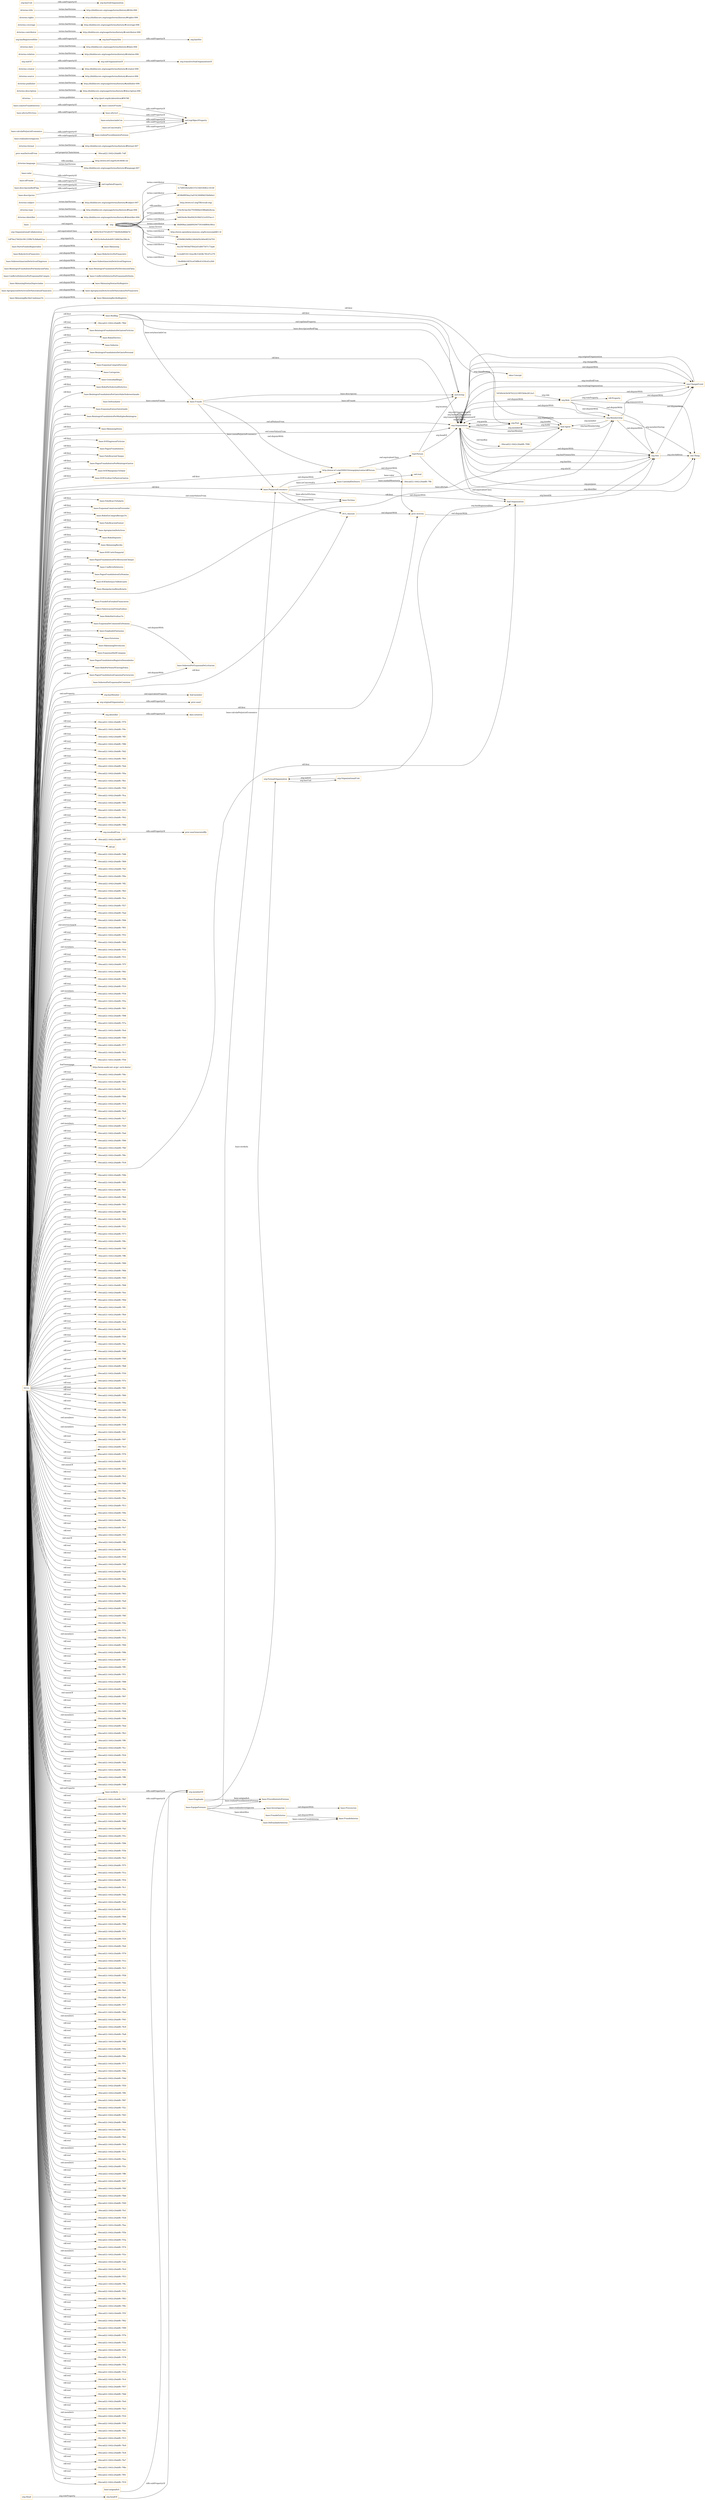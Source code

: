 digraph ar2dtool_diagram { 
rankdir=LR;
size="1501"
node [shape = rectangle, color="orange"]; "base:ReintegroFraudulentoDeGastosFicticios" "base:RoboEfectivo" "base:SobornoPorEsquemaDeLicitacion" "base:SkimmingReciboCondonaci?n" "base:Soborno" "base:ReintegroFraudulentoDeGastoPersonal" "base:Redflag" "base:CantidadDeDinero" "base:EsquemaCompraPersonal" "base:ApropiacionDeActivosDeNaturalezaNoFinanciera" "base:Corrupcion" "base:ApropiacionDeActivosDeNaturalezaFinanciera" "base:GratuidadIlegal" "base:SkimmingVentasSinRegistro" "base:RoboPorSolicitudDeActivo" "base:ReintegroFraudulentoPorGastoValorSobreestimado" "base:Victima" "base:EsquemaEmisorAutorizado" "base:ConflictoDeInteresPorEsquemaDeVenta" "base:ReintegroFraudulentoPorAnulacionFalsa" "base:SkimmingVentasDepreciadas" "base:ReintegroFraudulentoPorMultiplesReintegros" "base:ProcedimientoForense" "base:SkimmingVenta" "base:FraudeInterno" "base:Prevencion" "DUL:Amount" "base:FraudeExterno" "base:SOEIngresosFicticios" "http://www.w3.org/2000/10/swap/pim/contact#Person" "base:PagosFraudulentos" "org:OrganizationalUnit" "base:FalsificacionCheque" "base:DefraudadorInterno" "base:PagosFraudulentosPorReintegroGastos" "base:EquipoForensic" "base:SOEManipulaci?nValor" "base:Fraude" "base:SOEOcultaci?nPasivosGastos" "org:Organization" "base:Empleado" "base:SubestimacionDeActivosEIngresos" "base:SobreestimacionDeActivosEIngresos" "base:RoboActivoNoFinanciero" "base:Falsificaci?nSalario" "base:EsquemaConnivenciaProveedor" "base:SkimmingReciboRegistro" "base:RoboEnCompraRecepci?n" "base:ConflictoDeInteresPorEsquemaDeCompra" "base:HurtoFondosRegistrados" "base:FalsificacionEmisor" "base:ApropiacionDeActivos" "base:RoboDeposito" "base:SobornoPorEsquemaDeComision" "base:Defraudador" "base:SkimmingRecibo" "base:SOECorteTemporal" "base:PagosFraudulentosPorAlteracionCheque" "base:ConflictoDeInteres" "base:Skimming" "base:ReintegroFraudulentoPorDevolucionFalsa" "base:PagosFraudulentosEnNomina" "base:SOEInformaci?nRelevante" "base:RoboActivoFinanciero" "base:Investigacion" "base:ManipulacionBeneficiario" "base:FraudeEnEstadosFinancieros" "base:PerjuicioEconomico" "base:FalsicicacionFirmaEndoso" "base:RoboSinOcultaci?n" "base:EsquemaDeComisionEnNomina" "base:EmpleadoFantasma" "base:Extorsion" "base:SikimmingDevolucion" "base:EsquemaShellCompany" "base:PagosFraudulentosRegistroDesembolso" "base:RoboPorVentaYEntregaFalsa" "base:PagosFraudulentosEsquemaFacturacion" "org:Post" "1df76e27602b1f6125f9b7b3b8a602ae" "560925fc4703281f5774b082fe86bb7d" "54500cfe5b5876222239f35b9e2812a3" "org:Site" "org:FormalOrganization" "org:OrganizationalCollaboration" "24b32c6efeefa4ebf415d662be286c4c" "org:Role" "org:ChangeEvent" "org:Membership" ; /*classes style*/
	"base:" -> "org:" [ label = "owl:imports" ];
	"base:ApropiacionDeActivosDeNaturalezaFinanciera" -> "base:ApropiacionDeActivosDeNaturalezaNoFinanciera" [ label = "owl:disjointWith" ];
	"org:Role" -> "org:ChangeEvent" [ label = "owl:disjointWith" ];
	"org:Role" -> "org:Site" [ label = "owl:disjointWith" ];
	"org:Role" -> "org:Membership" [ label = "owl:disjointWith" ];
	"base:SobreestimacionDeActivosEIngresos" -> "base:SubestimacionDeActivosEIngresos" [ label = "owl:disjointWith" ];
	"base:SobornoPorEsquemaDeComision" -> "base:SobornoPorEsquemaDeLicitacion" [ label = "owl:disjointWith" ];
	"base:EsquemaDeComisionEnNomina" -> "base:SobornoPorEsquemaDeLicitacion" [ label = "owl:disjointWith" ];
	"dcterms:identifier" -> "http://dublincore.org/usage/terms/history/#identifier-006" [ label = "terms:hasVersion" ];
	"base:SkimmingReciboCondonaci?n" -> "base:SkimmingReciboRegistro" [ label = "owl:disjointWith" ];
	"dcterms:type" -> "http://dublincore.org/usage/terms/history/#type-006" [ label = "terms:hasVersion" ];
	"dcterms:subject" -> "http://dublincore.org/usage/terms/history/#subject-007" [ label = "terms:hasVersion" ];
	"base:valor" -> "owl:topDataProperty" [ label = "rdfs:subPropertyOf" ];
	"dcterms:language" -> "http://www.ietf.org/rfc/rfc4646.txt" [ label = "rdfs:seeAlso" ];
	"dcterms:language" -> "http://dublincore.org/usage/terms/history/#language-007" [ label = "terms:hasVersion" ];
	"org:headOf" -> "org:memberOf" [ label = "rdfs:subPropertyOf" ];
	"base:idFraude" -> "owl:topDataProperty" [ label = "rdfs:subPropertyOf" ];
	"prov:wasDerivedFrom" -> "-30ecad22:1642c20abf8:-7eff" [ label = "owl:propertyChainAxiom" ];
	"dcterms:format" -> "http://dublincore.org/usage/terms/history/#format-007" [ label = "terms:hasVersion" ];
	"base:PerjuicioEconomico" -> "foaf:Organization" [ label = "owl:disjointWith" ];
	"base:PerjuicioEconomico" -> "http://www.w3.org/2000/10/swap/pim/contact#Person" [ label = "owl:disjointWith" ];
	"base:PerjuicioEconomico" -> "DUL:Amount" [ label = "owl:disjointWith" ];
	"base:cometeFraudeInterno" -> "base:cometeFraude" [ label = "rdfs:subPropertyOf" ];
	"base:HurtoFondosRegistrados" -> "base:Skimming" [ label = "owl:disjointWith" ];
	"dcterms:" -> "http://purl.org/dc/aboutdcmi#DCMI" [ label = "terms:publisher" ];
	"dcterms:description" -> "http://dublincore.org/usage/terms/history/#description-006" [ label = "terms:hasVersion" ];
	"org:hasMember" -> "foaf:member" [ label = "owl:equivalentProperty" ];
	"dcterms:publisher" -> "http://dublincore.org/usage/terms/history/#publisher-006" [ label = "terms:hasVersion" ];
	"dcterms:source" -> "http://dublincore.org/usage/terms/history/#source-006" [ label = "terms:hasVersion" ];
	"dcterms:creator" -> "http://dublincore.org/usage/terms/history/#creator-006" [ label = "terms:hasVersion" ];
	"org:Membership" -> "org:ChangeEvent" [ label = "owl:disjointWith" ];
	"org:Membership" -> "org:Site" [ label = "owl:disjointWith" ];
	"org:Organization" -> "org:Role" [ label = "owl:disjointWith" ];
	"org:Organization" -> "org:ChangeEvent" [ label = "owl:disjointWith" ];
	"org:Organization" -> "foaf:Organization" [ label = "owl:equivalentClass" ];
	"org:Organization" -> "org:Membership" [ label = "owl:disjointWith" ];
	"org:Organization" -> "-30ecad22:1642c20abf8:-7f08" [ label = "owl:hasKey" ];
	"org:Organization" -> "org:Site" [ label = "owl:disjointWith" ];
	"base:RoboActivoFinanciero" -> "base:RoboActivoNoFinanciero" [ label = "owl:disjointWith" ];
	"org:originalOrganization" -> "prov:used" [ label = "rdfs:subPropertyOf" ];
	"base:descripcionRedFlag" -> "owl:topDataProperty" [ label = "rdfs:subPropertyOf" ];
	"base:SkimmingVentasDepreciadas" -> "base:SkimmingVentasSinRegistro" [ label = "owl:disjointWith" ];
	"base:afectaA" -> "owl:topObjectProperty" [ label = "rdfs:subPropertyOf" ];
	"base:FraudeExterno" -> "base:FraudeInterno" [ label = "owl:disjointWith" ];
	"base:cometeFraude" -> "owl:topObjectProperty" [ label = "rdfs:subPropertyOf" ];
	"org:Site" -> "org:ChangeEvent" [ label = "owl:disjointWith" ];
	"base:worksIn" -> "org:memberOf" [ label = "rdfs:subPropertyOf" ];
	"org:subOrganizationOf" -> "org:transitiveSubOrganizationOf" [ label = "rdfs:subPropertyOf" ];
	"NULL" -> "-30ecad22:1642c20abf8:-7f70" [ label = "rdf:rest" ];
	"NULL" -> "org:Organization" [ label = "owl:someValuesFrom" ];
	"NULL" -> "-30ecad22:1642c20abf8:-7f4c" [ label = "rdf:rest" ];
	"NULL" -> "-30ecad22:1642c20abf8:-7ff3" [ label = "rdf:rest" ];
	"NULL" -> "-30ecad22:1642c20abf8:-7f86" [ label = "rdf:rest" ];
	"NULL" -> "-30ecad22:1642c20abf8:-7fd2" [ label = "rdf:rest" ];
	"NULL" -> "-30ecad22:1642c20abf8:-7f65" [ label = "rdf:rest" ];
	"NULL" -> "base:PagosFraudulentos" [ label = "rdf:first" ];
	"NULL" -> "-30ecad22:1642c20abf8:-7feb" [ label = "rdf:rest" ];
	"NULL" -> "-30ecad22:1642c20abf8:-7f0a" [ label = "rdf:rest" ];
	"NULL" -> "-30ecad22:1642c20abf8:-7fb1" [ label = "rdf:rest" ];
	"NULL" -> "-30ecad22:1642c20abf8:-7f44" [ label = "rdf:rest" ];
	"NULL" -> "base:SOEManipulaci?nValor" [ label = "rdf:first" ];
	"NULL" -> "-30ecad22:1642c20abf8:-7fca" [ label = "rdf:rest" ];
	"NULL" -> "-30ecad22:1642c20abf8:-7f95" [ label = "rdf:rest" ];
	"NULL" -> "-30ecad22:1642c20abf8:-7f23" [ label = "rdf:rest" ];
	"NULL" -> "-30ecad22:1642c20abf8:-7f02" [ label = "rdf:rest" ];
	"NULL" -> "-30ecad22:1642c20abf8:-7f8d" [ label = "rdf:rest" ];
	"NULL" -> "prov:Activity" [ label = "rdf:first" ];
	"NULL" -> "-30ecad22:1642c20abf8:-7ff7" [ label = "rdf:rest" ];
	"NULL" -> "rdf:nil" [ label = "rdf:rest" ];
	"NULL" -> "-30ecad22:1642c20abf8:-7fd6" [ label = "rdf:rest" ];
	"NULL" -> "-30ecad22:1642c20abf8:-7f69" [ label = "rdf:rest" ];
	"NULL" -> "-30ecad22:1642c20abf8:-7fef" [ label = "rdf:rest" ];
	"NULL" -> "-30ecad22:1642c20abf8:-7f0e" [ label = "rdf:rest" ];
	"NULL" -> "-30ecad22:1642c20abf8:-7ff2" [ label = "rdf:rest" ];
	"NULL" -> "-30ecad22:1642c20abf8:-7fb5" [ label = "rdf:rest" ];
	"NULL" -> "org:Post" [ label = "rdf:first" ];
	"NULL" -> "-30ecad22:1642c20abf8:-7fce" [ label = "rdf:rest" ];
	"NULL" -> "-30ecad22:1642c20abf8:-7f27" [ label = "rdf:rest" ];
	"NULL" -> "-30ecad22:1642c20abf8:-7fad" [ label = "rdf:rest" ];
	"NULL" -> "base:PagosFraudulentosPorReintegroGastos" [ label = "rdf:first" ];
	"NULL" -> "-30ecad22:1642c20abf8:-7f06" [ label = "rdf:rest" ];
	"NULL" -> "-30ecad22:1642c20abf8:-7f01" [ label = "owl:intersectionOf" ];
	"NULL" -> "base:SikimmingDevolucion" [ label = "rdf:first" ];
	"NULL" -> "-30ecad22:1642c20abf8:-7f52" [ label = "rdf:rest" ];
	"NULL" -> "-30ecad22:1642c20abf8:-7fb9" [ label = "rdf:rest" ];
	"NULL" -> "base:PerjuicioEconomico" [ label = "rdf:first" ];
	"NULL" -> "-30ecad22:1642c20abf8:-7f1b" [ label = "owl:members" ];
	"NULL" -> "-30ecad22:1642c20abf8:-7f31" [ label = "rdf:rest" ];
	"NULL" -> "-30ecad22:1642c20abf8:-7f7f" [ label = "rdf:rest" ];
	"NULL" -> "-30ecad22:1642c20abf8:-7f82" [ label = "rdf:rest" ];
	"NULL" -> "-30ecad22:1642c20abf8:-7f9b" [ label = "rdf:rest" ];
	"NULL" -> "-30ecad22:1642c20abf8:-7f10" [ label = "rdf:rest" ];
	"NULL" -> "-30ecad22:1642c20abf8:-7f34" [ label = "owl:members" ];
	"NULL" -> "-30ecad22:1642c20abf8:-7f5e" [ label = "rdf:rest" ];
	"NULL" -> "-30ecad22:1642c20abf8:-7f61" [ label = "rdf:rest" ];
	"NULL" -> "-30ecad22:1642c20abf8:-7f98" [ label = "rdf:rest" ];
	"NULL" -> "-30ecad22:1642c20abf8:-7f7a" [ label = "rdf:rest" ];
	"NULL" -> "-30ecad22:1642c20abf8:-7fe4" [ label = "rdf:rest" ];
	"NULL" -> "-30ecad22:1642c20abf8:-7f40" [ label = "rdf:rest" ];
	"NULL" -> "-30ecad22:1642c20abf8:-7f77" [ label = "rdf:rest" ];
	"NULL" -> "-30ecad22:1642c20abf8:-7fc3" [ label = "rdf:rest" ];
	"NULL" -> "-30ecad22:1642c20abf8:-7f56" [ label = "rdf:rest" ];
	"NULL" -> "http://www.asahi-net.or.jp/~ax2s-kmtn/" [ label = "foaf:homepage" ];
	"NULL" -> "-30ecad22:1642c20abf8:-7fdc" [ label = "rdf:rest" ];
	"NULL" -> "-30ecad22:1642c20abf8:-7f03" [ label = "owl:unionOf" ];
	"NULL" -> "-30ecad22:1642c20abf8:-7fa2" [ label = "rdf:rest" ];
	"NULL" -> "-30ecad22:1642c20abf8:-7fbb" [ label = "rdf:rest" ];
	"NULL" -> "-30ecad22:1642c20abf8:-7f14" [ label = "rdf:rest" ];
	"NULL" -> "-30ecad22:1642c20abf8:-7fe8" [ label = "rdf:rest" ];
	"NULL" -> "base:SkimmingVenta" [ label = "rdf:first" ];
	"NULL" -> "-30ecad22:1642c20abf8:-7fc7" [ label = "rdf:rest" ];
	"NULL" -> "-30ecad22:1642c20abf8:-7f20" [ label = "owl:members" ];
	"NULL" -> "-30ecad22:1642c20abf8:-7fa6" [ label = "rdf:rest" ];
	"NULL" -> "-30ecad22:1642c20abf8:-7f90" [ label = "rdf:rest" ];
	"NULL" -> "-30ecad22:1642c20abf8:-7fbf" [ label = "rdf:rest" ];
	"NULL" -> "-30ecad22:1642c20abf8:-7f6c" [ label = "rdf:rest" ];
	"NULL" -> "base:ReintegroFraudulentoDeGastosFicticios" [ label = "rdf:first" ];
	"NULL" -> "-30ecad22:1642c20abf8:-7f18" [ label = "rdf:rest" ];
	"NULL" -> "base:Falsificaci?nSalario" [ label = "rdf:first" ];
	"NULL" -> "org:identifier" [ label = "rdf:first" ];
	"NULL" -> "-30ecad22:1642c20abf8:-7f4b" [ label = "rdf:rest" ];
	"NULL" -> "base:FalsificacionEmisor" [ label = "rdf:first" ];
	"NULL" -> "-30ecad22:1642c20abf8:-7f85" [ label = "rdf:rest" ];
	"NULL" -> "-30ecad22:1642c20abf8:-7fd1" [ label = "rdf:rest" ];
	"NULL" -> "-30ecad22:1642c20abf8:-7f64" [ label = "rdf:rest" ];
	"NULL" -> "-30ecad22:1642c20abf8:-7f43" [ label = "rdf:rest" ];
	"NULL" -> "-30ecad22:1642c20abf8:-7fb0" [ label = "rdf:rest" ];
	"NULL" -> "org:Membership" [ label = "rdf:first" ];
	"NULL" -> "-30ecad22:1642c20abf8:-7f94" [ label = "rdf:rest" ];
	"NULL" -> "org:Organization" [ label = "owl:allValuesFrom" ];
	"NULL" -> "-30ecad22:1642c20abf8:-7f22" [ label = "rdf:rest" ];
	"NULL" -> "base:EsquemaDeComisionEnNomina" [ label = "rdf:first" ];
	"NULL" -> "-30ecad22:1642c20abf8:-7f73" [ label = "rdf:rest" ];
	"NULL" -> "-30ecad22:1642c20abf8:-7f8c" [ label = "rdf:rest" ];
	"NULL" -> "-30ecad22:1642c20abf8:-7f4f" [ label = "rdf:rest" ];
	"NULL" -> "-30ecad22:1642c20abf8:-7ff6" [ label = "rdf:rest" ];
	"NULL" -> "-30ecad22:1642c20abf8:-7f89" [ label = "rdf:rest" ];
	"NULL" -> "-30ecad22:1642c20abf8:-7f6b" [ label = "rdf:rest" ];
	"NULL" -> "-30ecad22:1642c20abf8:-7fd5" [ label = "rdf:rest" ];
	"NULL" -> "-30ecad22:1642c20abf8:-7f68" [ label = "rdf:rest" ];
	"NULL" -> "-30ecad22:1642c20abf8:-7fee" [ label = "rdf:rest" ];
	"NULL" -> "-30ecad22:1642c20abf8:-7f0d" [ label = "rdf:rest" ];
	"NULL" -> "-30ecad22:1642c20abf8:-7ff1" [ label = "rdf:rest" ];
	"NULL" -> "-30ecad22:1642c20abf8:-7fb4" [ label = "rdf:rest" ];
	"NULL" -> "-30ecad22:1642c20abf8:-7fcd" [ label = "rdf:rest" ];
	"NULL" -> "base:SOEOcultaci?nPasivosGastos" [ label = "rdf:first" ];
	"NULL" -> "-30ecad22:1642c20abf8:-7fd0" [ label = "rdf:rest" ];
	"NULL" -> "-30ecad22:1642c20abf8:-7f26" [ label = "rdf:rest" ];
	"NULL" -> "base:SOEIngresosFicticios" [ label = "rdf:first" ];
	"NULL" -> "-30ecad22:1642c20abf8:-7fac" [ label = "rdf:rest" ];
	"NULL" -> "foaf:Organization" [ label = "rdf:first" ];
	"NULL" -> "-30ecad22:1642c20abf8:-7fd9" [ label = "rdf:rest" ];
	"NULL" -> "base:RoboPorSolicitudDeActivo" [ label = "rdf:first" ];
	"NULL" -> "-30ecad22:1642c20abf8:-7f9f" [ label = "rdf:rest" ];
	"NULL" -> "-30ecad22:1642c20abf8:-7fb8" [ label = "rdf:rest" ];
	"NULL" -> "base:EsquemaCompraPersonal" [ label = "rdf:first" ];
	"NULL" -> "base:SOECorteTemporal" [ label = "rdf:first" ];
	"NULL" -> "-30ecad22:1642c20abf8:-7f30" [ label = "rdf:rest" ];
	"NULL" -> "-30ecad22:1642c20abf8:-7f7e" [ label = "rdf:rest" ];
	"NULL" -> "-30ecad22:1642c20abf8:-7f81" [ label = "rdf:rest" ];
	"NULL" -> "-30ecad22:1642c20abf8:-7f60" [ label = "rdf:rest" ];
	"NULL" -> "-30ecad22:1642c20abf8:-7f9a" [ label = "rdf:rest" ];
	"NULL" -> "-30ecad22:1642c20abf8:-7f09" [ label = "rdf:rest" ];
	"NULL" -> "-30ecad22:1642c20abf8:-7f5d" [ label = "rdf:rest" ];
	"NULL" -> "-30ecad22:1642c20abf8:-7f38" [ label = "owl:members" ];
	"NULL" -> "-30ecad22:1642c20abf8:-7f41" [ label = "owl:members" ];
	"NULL" -> "-30ecad22:1642c20abf8:-7f97" [ label = "rdf:rest" ];
	"NULL" -> "base:ApropiacionDeActivos" [ label = "rdf:first" ];
	"NULL" -> "-30ecad22:1642c20abf8:-7fe3" [ label = "rdf:rest" ];
	"NULL" -> "-30ecad22:1642c20abf8:-7f76" [ label = "rdf:rest" ];
	"NULL" -> "-30ecad22:1642c20abf8:-7f55" [ label = "rdf:rest" ];
	"NULL" -> "base:RoboPorVentaYEntregaFalsa" [ label = "rdf:first" ];
	"NULL" -> "-30ecad22:1642c20abf8:-7f05" [ label = "owl:unionOf" ];
	"NULL" -> "-30ecad22:1642c20abf8:-7fc2" [ label = "rdf:rest" ];
	"NULL" -> "base:FalsificacionCheque" [ label = "rdf:first" ];
	"NULL" -> "-30ecad22:1642c20abf8:-7fdb" [ label = "rdf:rest" ];
	"NULL" -> "-30ecad22:1642c20abf8:-7fa1" [ label = "rdf:rest" ];
	"NULL" -> "-30ecad22:1642c20abf8:-7fba" [ label = "rdf:rest" ];
	"NULL" -> "-30ecad22:1642c20abf8:-7f13" [ label = "rdf:rest" ];
	"NULL" -> "-30ecad22:1642c20abf8:-7f9e" [ label = "rdf:rest" ];
	"NULL" -> "-30ecad22:1642c20abf8:-7fea" [ label = "rdf:rest" ];
	"NULL" -> "base:EsquemaShellCompany" [ label = "rdf:first" ];
	"NULL" -> "-30ecad22:1642c20abf8:-7fe7" [ label = "rdf:rest" ];
	"NULL" -> "-30ecad22:1642c20abf8:-7f1f" [ label = "rdf:rest" ];
	"NULL" -> "-30ecad22:1642c20abf8:-7ffb" [ label = "owl:oneOf" ];
	"NULL" -> "-30ecad22:1642c20abf8:-7fc6" [ label = "rdf:rest" ];
	"NULL" -> "-30ecad22:1642c20abf8:-7f59" [ label = "rdf:rest" ];
	"NULL" -> "-30ecad22:1642c20abf8:-7fdf" [ label = "rdf:rest" ];
	"NULL" -> "-30ecad22:1642c20abf8:-7fa5" [ label = "rdf:rest" ];
	"NULL" -> "base:RoboSinOcultaci?n" [ label = "rdf:first" ];
	"NULL" -> "-30ecad22:1642c20abf8:-7fbe" [ label = "rdf:rest" ];
	"NULL" -> "base:EsquemaEmisorAutorizado" [ label = "rdf:first" ];
	"NULL" -> "base:ManipulacionBeneficiario" [ label = "rdf:first" ];
	"NULL" -> "base:SOEInformaci?nRelevante" [ label = "rdf:first" ];
	"NULL" -> "-30ecad22:1642c20abf8:-7f4a" [ label = "rdf:rest" ];
	"NULL" -> "-30ecad22:1642c20abf8:-7f63" [ label = "rdf:rest" ];
	"NULL" -> "-30ecad22:1642c20abf8:-7fa9" [ label = "rdf:rest" ];
	"NULL" -> "base:ReintegroFraudulentoPorMultiplesReintegros" [ label = "rdf:first" ];
	"NULL" -> "-30ecad22:1642c20abf8:-7f93" [ label = "rdf:rest" ];
	"NULL" -> "-30ecad22:1642c20abf8:-7f6f" [ label = "rdf:rest" ];
	"NULL" -> "-30ecad22:1642c20abf8:-7f4e" [ label = "rdf:rest" ];
	"NULL" -> "-30ecad22:1642c20abf8:-7f72" [ label = "rdf:rest" ];
	"NULL" -> "-30ecad22:1642c20abf8:-7f2a" [ label = "owl:members" ];
	"NULL" -> "-30ecad22:1642c20abf8:-7f00" [ label = "rdf:rest" ];
	"NULL" -> "-30ecad22:1642c20abf8:-7f8b" [ label = "rdf:rest" ];
	"NULL" -> "-30ecad22:1642c20abf8:-7f67" [ label = "rdf:rest" ];
	"NULL" -> "-30ecad22:1642c20abf8:-7ff5" [ label = "rdf:rest" ];
	"NULL" -> "-30ecad22:1642c20abf8:-7f51" [ label = "rdf:rest" ];
	"NULL" -> "-30ecad22:1642c20abf8:-7f88" [ label = "rdf:rest" ];
	"NULL" -> "-30ecad22:1642c20abf8:-7f6a" [ label = "rdf:rest" ];
	"NULL" -> "-30ecad22:1642c20abf8:-7f07" [ label = "owl:unionOf" ];
	"NULL" -> "-30ecad22:1642c20abf8:-7f2d" [ label = "rdf:rest" ];
	"NULL" -> "base:PagosFraudulentosEsquemaFacturacion" [ label = "rdf:first" ];
	"NULL" -> "-30ecad22:1642c20abf8:-7fd4" [ label = "rdf:rest" ];
	"NULL" -> "-30ecad22:1642c20abf8:-7f0b" [ label = "owl:members" ];
	"NULL" -> "-30ecad22:1642c20abf8:-7fed" [ label = "rdf:rest" ];
	"NULL" -> "-30ecad22:1642c20abf8:-7fb3" [ label = "rdf:rest" ];
	"NULL" -> "-30ecad22:1642c20abf8:-7ff0" [ label = "rdf:rest" ];
	"NULL" -> "base:ReintegroFraudulentoDeGastoPersonal" [ label = "rdf:first" ];
	"NULL" -> "-30ecad22:1642c20abf8:-7fcc" [ label = "rdf:rest" ];
	"NULL" -> "-30ecad22:1642c20abf8:-7f24" [ label = "owl:members" ];
	"NULL" -> "-30ecad22:1642c20abf8:-7fab" [ label = "rdf:rest" ];
	"NULL" -> "-30ecad22:1642c20abf8:-7f04" [ label = "rdf:rest" ];
	"NULL" -> "-30ecad22:1642c20abf8:-7ff9" [ label = "rdf:rest" ];
	"NULL" -> "base:ReintegroFraudulentoPorGastoValorSobreestimado" [ label = "rdf:first" ];
	"NULL" -> "base:Soborno" [ label = "rdf:first" ];
	"NULL" -> "-30ecad22:1642c20abf8:-7fd8" [ label = "rdf:rest" ];
	"NULL" -> "org:resultedFrom" [ label = "rdf:first" ];
	"NULL" -> "-30ecad22:1642c20abf8:-7fb7" [ label = "rdf:rest" ];
	"NULL" -> "-30ecad22:1642c20abf8:-7f7d" [ label = "rdf:rest" ];
	"NULL" -> "-30ecad22:1642c20abf8:-7f29" [ label = "rdf:rest" ];
	"NULL" -> "-30ecad22:1642c20abf8:-7f80" [ label = "rdf:rest" ];
	"NULL" -> "-30ecad22:1642c20abf8:-7faf" [ label = "rdf:rest" ];
	"NULL" -> "-30ecad22:1642c20abf8:-7f5c" [ label = "rdf:rest" ];
	"NULL" -> "-30ecad22:1642c20abf8:-7f96" [ label = "rdf:rest" ];
	"NULL" -> "-30ecad22:1642c20abf8:-7f3b" [ label = "rdf:rest" ];
	"NULL" -> "-30ecad22:1642c20abf8:-7fe2" [ label = "rdf:rest" ];
	"NULL" -> "-30ecad22:1642c20abf8:-7f75" [ label = "rdf:rest" ];
	"NULL" -> "foaf:Agent" [ label = "rdf:first" ];
	"NULL" -> "-30ecad22:1642c20abf8:-7f1a" [ label = "rdf:rest" ];
	"NULL" -> "base:PagosFraudulentosPorAlteracionCheque" [ label = "rdf:first" ];
	"NULL" -> "-30ecad22:1642c20abf8:-7f54" [ label = "rdf:rest" ];
	"NULL" -> "-30ecad22:1642c20abf8:-7fc1" [ label = "rdf:rest" ];
	"NULL" -> "base:SkimmingRecibo" [ label = "rdf:first" ];
	"NULL" -> "-30ecad22:1642c20abf8:-7fda" [ label = "rdf:rest" ];
	"NULL" -> "DUL:Amount" [ label = "rdf:first" ];
	"NULL" -> "base:PagosFraudulentosEnNomina" [ label = "rdf:first" ];
	"NULL" -> "-30ecad22:1642c20abf8:-7fa0" [ label = "rdf:rest" ];
	"NULL" -> "-30ecad22:1642c20abf8:-7f33" [ label = "rdf:rest" ];
	"NULL" -> "-30ecad22:1642c20abf8:-7f84" [ label = "rdf:rest" ];
	"NULL" -> "org:hasMember" [ label = "owl:onProperty" ];
	"NULL" -> "-30ecad22:1642c20abf8:-7f9d" [ label = "rdf:rest" ];
	"NULL" -> "base:EsquemaConnivenciaProveedor" [ label = "rdf:first" ];
	"NULL" -> "base:EmpleadoFantasma" [ label = "rdf:first" ];
	"NULL" -> "-30ecad22:1642c20abf8:-7f7c" [ label = "rdf:rest" ];
	"NULL" -> "-30ecad22:1642c20abf8:-7f3f" [ label = "rdf:rest" ];
	"NULL" -> "-30ecad22:1642c20abf8:-7fe6" [ label = "rdf:rest" ];
	"NULL" -> "-30ecad22:1642c20abf8:-7f79" [ label = "rdf:rest" ];
	"NULL" -> "-30ecad22:1642c20abf8:-7f1e" [ label = "rdf:rest" ];
	"NULL" -> "-30ecad22:1642c20abf8:-7fc5" [ label = "rdf:rest" ];
	"NULL" -> "-30ecad22:1642c20abf8:-7f58" [ label = "rdf:rest" ];
	"NULL" -> "-30ecad22:1642c20abf8:-7fde" [ label = "rdf:rest" ];
	"NULL" -> "-30ecad22:1642c20abf8:-7fe1" [ label = "rdf:rest" ];
	"NULL" -> "-30ecad22:1642c20abf8:-7fa4" [ label = "rdf:rest" ];
	"NULL" -> "-30ecad22:1642c20abf8:-7f37" [ label = "rdf:rest" ];
	"NULL" -> "-30ecad22:1642c20abf8:-7fbd" [ label = "rdf:rest" ];
	"NULL" -> "-30ecad22:1642c20abf8:-7f45" [ label = "owl:members" ];
	"NULL" -> "-30ecad22:1642c20abf8:-7fc9" [ label = "rdf:rest" ];
	"NULL" -> "base:worksIn" [ label = "owl:onProperty" ];
	"NULL" -> "base:RoboEfectivo" [ label = "rdf:first" ];
	"NULL" -> "-30ecad22:1642c20abf8:-7fa8" [ label = "rdf:rest" ];
	"NULL" -> "-30ecad22:1642c20abf8:-7f8f" [ label = "rdf:rest" ];
	"NULL" -> "-30ecad22:1642c20abf8:-7f92" [ label = "rdf:rest" ];
	"NULL" -> "-30ecad22:1642c20abf8:-7f6e" [ label = "rdf:rest" ];
	"NULL" -> "-30ecad22:1642c20abf8:-7f71" [ label = "rdf:rest" ];
	"NULL" -> "base:RoboDeposito" [ label = "rdf:first" ];
	"NULL" -> "-30ecad22:1642c20abf8:-7f8a" [ label = "rdf:rest" ];
	"NULL" -> "-30ecad22:1642c20abf8:-7f4d" [ label = "rdf:rest" ];
	"NULL" -> "-30ecad22:1642c20abf8:-7f50" [ label = "rdf:rest" ];
	"NULL" -> "-30ecad22:1642c20abf8:-7ff4" [ label = "rdf:rest" ];
	"NULL" -> "-30ecad22:1642c20abf8:-7f87" [ label = "rdf:rest" ];
	"NULL" -> "-30ecad22:1642c20abf8:-7f2c" [ label = "rdf:rest" ];
	"NULL" -> "-30ecad22:1642c20abf8:-7fd3" [ label = "rdf:rest" ];
	"NULL" -> "-30ecad22:1642c20abf8:-7f66" [ label = "rdf:rest" ];
	"NULL" -> "-30ecad22:1642c20abf8:-7fec" [ label = "rdf:rest" ];
	"NULL" -> "base:FalsicicacionFirmaEndoso" [ label = "rdf:first" ];
	"NULL" -> "-30ecad22:1642c20abf8:-7fb2" [ label = "rdf:rest" ];
	"NULL" -> "-30ecad22:1642c20abf8:-7fcb" [ label = "rdf:rest" ];
	"NULL" -> "-30ecad22:1642c20abf8:-7f11" [ label = "owl:members" ];
	"NULL" -> "-30ecad22:1642c20abf8:-7faa" [ label = "rdf:rest" ];
	"NULL" -> "-30ecad22:1642c20abf8:-7f3c" [ label = "owl:members" ];
	"NULL" -> "-30ecad22:1642c20abf8:-7ff8" [ label = "rdf:rest" ];
	"NULL" -> "base:Corrupcion" [ label = "rdf:first" ];
	"NULL" -> "http://www.w3.org/2000/10/swap/pim/contact#Person" [ label = "rdf:first" ];
	"NULL" -> "-30ecad22:1642c20abf8:-7fd7" [ label = "rdf:rest" ];
	"NULL" -> "base:Redflag" [ label = "rdf:first" ];
	"NULL" -> "-30ecad22:1642c20abf8:-7f0f" [ label = "rdf:rest" ];
	"NULL" -> "-30ecad22:1642c20abf8:-7fb6" [ label = "rdf:rest" ];
	"NULL" -> "-30ecad22:1642c20abf8:-7f49" [ label = "rdf:rest" ];
	"NULL" -> "-30ecad22:1642c20abf8:-7fcf" [ label = "rdf:rest" ];
	"NULL" -> "-30ecad22:1642c20abf8:-7f28" [ label = "rdf:rest" ];
	"NULL" -> "-30ecad22:1642c20abf8:-7fae" [ label = "rdf:rest" ];
	"NULL" -> "-30ecad22:1642c20abf8:-7f5b" [ label = "rdf:rest" ];
	"NULL" -> "-30ecad22:1642c20abf8:-7f3a" [ label = "rdf:rest" ];
	"NULL" -> "org:originalOrganization" [ label = "rdf:first" ];
	"NULL" -> "-30ecad22:1642c20abf8:-7f74" [ label = "rdf:rest" ];
	"NULL" -> "-30ecad22:1642c20abf8:-7f2e" [ label = "owl:members" ];
	"NULL" -> "-30ecad22:1642c20abf8:-7efe" [ label = "rdf:rest" ];
	"NULL" -> "-30ecad22:1642c20abf8:-7fc0" [ label = "rdf:rest" ];
	"NULL" -> "-30ecad22:1642c20abf8:-7f53" [ label = "rdf:rest" ];
	"NULL" -> "-30ecad22:1642c20abf8:-7ffa" [ label = "rdf:rest" ];
	"NULL" -> "-30ecad22:1642c20abf8:-7f32" [ label = "rdf:rest" ];
	"NULL" -> "base:Extorsion" [ label = "rdf:first" ];
	"NULL" -> "-30ecad22:1642c20abf8:-7f83" [ label = "rdf:rest" ];
	"NULL" -> "-30ecad22:1642c20abf8:-7f9c" [ label = "rdf:rest" ];
	"NULL" -> "-30ecad22:1642c20abf8:-7f5f" [ label = "rdf:rest" ];
	"NULL" -> "-30ecad22:1642c20abf8:-7f62" [ label = "rdf:rest" ];
	"NULL" -> "-30ecad22:1642c20abf8:-7f99" [ label = "rdf:rest" ];
	"NULL" -> "-30ecad22:1642c20abf8:-7f7b" [ label = "rdf:rest" ];
	"NULL" -> "base:ConflictoDeInteres" [ label = "rdf:first" ];
	"NULL" -> "-30ecad22:1642c20abf8:-7f3e" [ label = "rdf:rest" ];
	"NULL" -> "-30ecad22:1642c20abf8:-7fe5" [ label = "rdf:rest" ];
	"NULL" -> "org:Organization" [ label = "rdf:first" ];
	"NULL" -> "-30ecad22:1642c20abf8:-7f78" [ label = "rdf:rest" ];
	"NULL" -> "-30ecad22:1642c20abf8:-7f5a" [ label = "rdf:rest" ];
	"NULL" -> "-30ecad22:1642c20abf8:-7f1d" [ label = "rdf:rest" ];
	"NULL" -> "-30ecad22:1642c20abf8:-7fc4" [ label = "rdf:rest" ];
	"NULL" -> "-30ecad22:1642c20abf8:-7f57" [ label = "rdf:rest" ];
	"NULL" -> "-30ecad22:1642c20abf8:-7fdd" [ label = "rdf:rest" ];
	"NULL" -> "-30ecad22:1642c20abf8:-7fe0" [ label = "rdf:rest" ];
	"NULL" -> "-30ecad22:1642c20abf8:-7fa3" [ label = "rdf:rest" ];
	"NULL" -> "-30ecad22:1642c20abf8:-7f16" [ label = "owl:members" ];
	"NULL" -> "-30ecad22:1642c20abf8:-7f36" [ label = "rdf:rest" ];
	"NULL" -> "-30ecad22:1642c20abf8:-7fbc" [ label = "rdf:rest" ];
	"NULL" -> "base:FraudeEnEstadosFinancieros" [ label = "rdf:first" ];
	"NULL" -> "-30ecad22:1642c20abf8:-7f15" [ label = "rdf:rest" ];
	"NULL" -> "base:RoboEnCompraRecepci?n" [ label = "rdf:first" ];
	"NULL" -> "-30ecad22:1642c20abf8:-7fe9" [ label = "rdf:rest" ];
	"NULL" -> "base:PagosFraudulentosRegistroDesembolso" [ label = "rdf:first" ];
	"NULL" -> "-30ecad22:1642c20abf8:-7fc8" [ label = "rdf:rest" ];
	"NULL" -> "base:Victima" [ label = "owl:someValuesFrom" ];
	"NULL" -> "-30ecad22:1642c20abf8:-7fa7" [ label = "rdf:rest" ];
	"NULL" -> "-30ecad22:1642c20abf8:-7f8e" [ label = "rdf:rest" ];
	"NULL" -> "-30ecad22:1642c20abf8:-7f91" [ label = "rdf:rest" ];
	"NULL" -> "-30ecad22:1642c20abf8:-7f19" [ label = "rdf:rest" ];
	"NULL" -> "-30ecad22:1642c20abf8:-7f6d" [ label = "rdf:rest" ];
	"NULL" -> "base:GratuidadIlegal" [ label = "rdf:first" ];
	"base:descripcion" -> "owl:topDataProperty" [ label = "rdfs:subPropertyOf" ];
	"base:ReintegroFraudulentoPorAnulacionFalsa" -> "base:ReintegroFraudulentoPorDevolucionFalsa" [ label = "owl:disjointWith" ];
	"dcterms:relation" -> "http://dublincore.org/usage/terms/history/#relation-006" [ label = "terms:hasVersion" ];
	"org:resultedFrom" -> "prov:wasGeneratedBy" [ label = "rdfs:subPropertyOf" ];
	"org:Head" -> "org:headOf" [ label = "org:roleProperty" ];
	"org:" -> "3c7df454b5efb51f3236454082c1616f" [ label = "terms:contributor" ];
	"org:" -> "df39b9f956a23af19230089d35b0b0e2" [ label = "terms:contributor" ];
	"org:" -> "http://www.w3.org/TR/vocab-org/" [ label = "rdfs:seeAlso" ];
	"org:" -> "51bc9e3ae3b279306fde4388abb2bcea" [ label = "terms:contributor" ];
	"org:" -> "bdd26e9e38a0942fc99d322c65f3acc1" [ label = "terms:contributor" ];
	"org:" -> "08d908ac2ddd092947591648f64c90ce" [ label = "terms:contributor" ];
	"org:" -> "http://www.opendatacommons.org/licenses/pddl/1.0/" [ label = "terms:license" ];
	"org:" -> "af39d9629d9b226b0d5b360e9f25d793" [ label = "terms:contributor" ];
	"org:" -> "6e23b70656d7f042ef1d067507c73aa6" [ label = "terms:contributor" ];
	"org:" -> "3c2edd516132ea38c53d38c781d7c279" [ label = "terms:contributor" ];
	"org:" -> "54e884b16f35cef34f8c61430cd1a364" [ label = "terms:contributor" ];
	"base:estaAsociadoCon" -> "owl:topObjectProperty" [ label = "rdfs:subPropertyOf" ];
	"org:OrganizationalCollaboration" -> "560925fc4703281f5774b082fe86bb7d" [ label = "owl:equivalentClass" ];
	"dcterms:date" -> "http://dublincore.org/usage/terms/history/#date-006" [ label = "terms:hasVersion" ];
	"base:ConflictoDeInteresPorEsquemaDeCompra" -> "base:ConflictoDeInteresPorEsquemaDeVenta" [ label = "owl:disjointWith" ];
	"http://www.w3.org/2000/10/swap/pim/contact#Person" -> "prov:Activity" [ label = "owl:disjointWith" ];
	"http://www.w3.org/2000/10/swap/pim/contact#Person" -> "foaf:Person" [ label = "owl:equivalentClass" ];
	"base:seConcretaEn" -> "owl:topObjectProperty" [ label = "rdfs:subPropertyOf" ];
	"base:Investigacion" -> "base:Prevencion" [ label = "owl:disjointWith" ];
	"base:calculaPerjuicioEconomico" -> "base:realizaProcedimientoForense" [ label = "rdfs:subPropertyOf" ];
	"org:hasRegisteredSite" -> "org:hasPrimarySite" [ label = "rdfs:subPropertyOf" ];
	"base:realizaProcedimientoForense" -> "owl:topObjectProperty" [ label = "rdfs:subPropertyOf" ];
	"org:hasPrimarySite" -> "org:hasSite" [ label = "rdfs:subPropertyOf" ];
	"base:realizaInvestigacion" -> "base:realizaProcedimientoForense" [ label = "rdfs:subPropertyOf" ];
	"dcterms:contributor" -> "http://dublincore.org/usage/terms/history/#contributor-006" [ label = "terms:hasVersion" ];
	"dcterms:coverage" -> "http://dublincore.org/usage/terms/history/#coverage-006" [ label = "terms:hasVersion" ];
	"base:asignadoA" -> "org:memberOf" [ label = "rdfs:subPropertyOf" ];
	"org:unitOf" -> "org:subOrganizationOf" [ label = "rdfs:subPropertyOf" ];
	"org:identifier" -> "skos:notation" [ label = "rdfs:subPropertyOf" ];
	"base:afectaAVictima" -> "base:afectaA" [ label = "rdfs:subPropertyOf" ];
	"dcterms:rights" -> "http://dublincore.org/usage/terms/history/#rights-006" [ label = "terms:hasVersion" ];
	"dcterms:title" -> "http://dublincore.org/usage/terms/history/#title-006" [ label = "terms:hasVersion" ];
	"prov:Activity" -> "foaf:Organization" [ label = "owl:disjointWith" ];
	"base:Fraude" -> "http://www.w3.org/2000/10/swap/pim/contact#Person" [ label = "owl:disjointWith" ];
	"DUL:Amount" -> "prov:Activity" [ label = "owl:disjointWith" ];
	"org:hasUnit" -> "org:hasSubOrganization" [ label = "rdfs:subPropertyOf" ];
	"base:PerjuicioEconomico" -> "base:Victima" [ label = "base:afectaAVictima" ];
	"base:DefraudadorInterno" -> "base:FraudeInterno" [ label = "base:cometeFraudeInterno" ];
	"base:Empleado" -> "org:FormalOrganization" [ label = "base:worksIn" ];
	"org:Site" -> "owl:Thing" [ label = "org:siteAddress" ];
	"base:EquipoForensic" -> "base:PerjuicioEconomico" [ label = "base:calculaPerjuicioEconomico" ];
	"org:FormalOrganization" -> "org:OrganizationalUnit" [ label = "org:hasUnit" ];
	"foaf:Agent" -> "org:Organization" [ label = "org:memberOf" ];
	"org:Organization" -> "owl:Thing" [ label = "org:identifier" ];
	"foaf:Person" -> "org:Organization" [ label = "org:headOf" ];
	"foaf:Agent" -> "org:Membership" [ label = "org:hasMembership" ];
	"org:Membership" -> "owl:Thing" [ label = "org:memberDuring" ];
	"org:Organization" -> "org:Site" [ label = "org:hasPrimarySite" ];
	"org:Organization" -> "org:Organization" [ label = "org:linkedTo" ];
	"org:Membership" -> "foaf:Agent" [ label = "org:member" ];
	"base:PerjuicioEconomico" -> "foaf:Agent" [ label = "base:afectaA" ];
	"base:Empleado" -> "base:ProcedimientoForense" [ label = "base:asignadoA" ];
	"foaf:Person" -> "org:Site" [ label = "org:basedAt" ];
	"org:Role" -> "owl:Thing" [ label = "org:remuneration" ];
	"base:EquipoForensic" -> "base:ProcedimientoForense" [ label = "base:realizaProcedimientoForense" ];
	"org:OrganizationalUnit" -> "org:FormalOrganization" [ label = "org:unitOf" ];
	"base:CantidadDeDinero" -> "-30ecad22:1642c20abf8:-7ffc" [ label = "base:unidadMonetaria" ];
	"org:Role" -> "rdf:Property" [ label = "org:roleProperty" ];
	"org:Organization" -> "owl:Thing" [ label = "org:purpose" ];
	"foaf:Agent" -> "org:Post" [ label = "org:holds" ];
	"base:Fraude" -> "base:PerjuicioEconomico" [ label = "base:causaPerjuicioEconomico" ];
	"base:CantidadDeDinero" -> "owl:real" [ label = "base:valor" ];
	"base:Redflag" -> "base:Fraude" [ label = "base:estaAsociadoCon" ];
	"base:EquipoForensic" -> "base:DefraudadorInterno" [ label = "base:identifica" ];
	"org:FormalOrganization" -> "org:Site" [ label = "org:hasRegisteredSite" ];
	"base:PerjuicioEconomico" -> "base:CantidadDeDinero" [ label = "base:seConcretaEn" ];
	"org:Post" -> "org:Organization" [ label = "org:postIn" ];
	"base:EquipoForensic" -> "base:Investigacion" [ label = "base:realizaInvestigacion" ];
	"base:Redflag" -> "xsd:string" [ label = "base:descripcionRedFlag" ];
	"org:Organization" -> "org:Site" [ label = "org:hasSite" ];
	"org:ChangeEvent" -> "org:Organization" [ label = "org:resultingOrganization" ];
	"base:Fraude" -> "xsd:string" [ label = "base:idFraude" ];
	"1df76e27602b1f6125f9b7b3b8a602ae" -> "24b32c6efeefa4ebf415d662be286c4c" [ label = "org:reportsTo" ];
	"base:Defraudador" -> "base:Fraude" [ label = "base:cometeFraude" ];
	"org:Organization" -> "skos:Concept" [ label = "org:classification" ];
	"org:Organization" -> "org:Post" [ label = "org:hasPost" ];
	"org:Membership" -> "org:Organization" [ label = "org:organization" ];
	"org:ChangeEvent" -> "org:Organization" [ label = "org:originalOrganization" ];
	"org:Organization" -> "org:ChangeEvent" [ label = "org:resultedFrom" ];
	"54500cfe5b5876222239f35b9e2812a3" -> "org:Role" [ label = "org:role" ];
	"base:Fraude" -> "xsd:string" [ label = "base:descripcion" ];
	"org:Site" -> "org:Organization" [ label = "org:siteOf" ];
	"org:Organization" -> "foaf:Agent" [ label = "org:hasMember" ];
	"org:Organization" -> "org:Organization" [ label = "org:transitiveSubOrganizationOf" ];
	"org:Organization" -> "org:Organization" [ label = "org:hasSubOrganization" ];
	"foaf:Person" -> "xsd:string" [ label = "org:location" ];
	"org:Organization" -> "org:ChangeEvent" [ label = "org:changedBy" ];
	"org:Post" -> "foaf:Agent" [ label = "org:heldBy" ];
	"base:Redflag" -> "xsd:string" [ label = "owl:topDataProperty" ];
	"org:Organization" -> "org:Organization" [ label = "org:subOrganizationOf" ];

}
